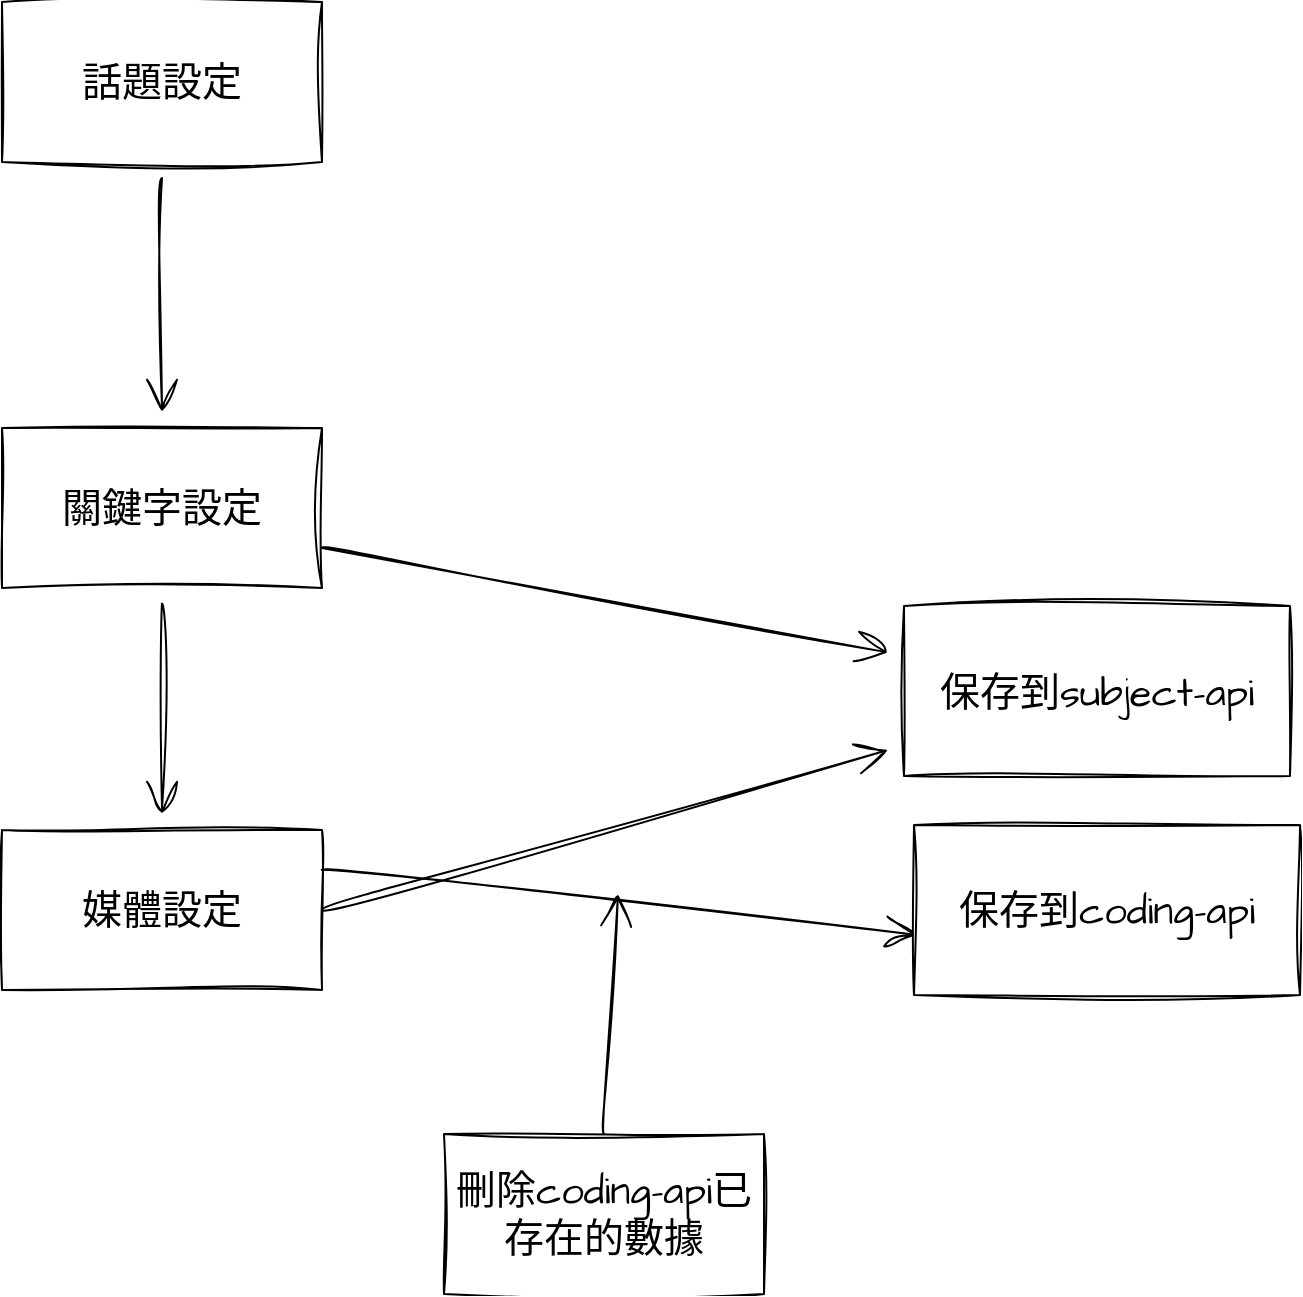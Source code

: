 <mxfile version="20.8.14" type="github">
  <diagram name="第 1 页" id="qdei1Weci3ug7f8LpCLz">
    <mxGraphModel dx="1792" dy="1109" grid="0" gridSize="10" guides="1" tooltips="1" connect="1" arrows="1" fold="1" page="0" pageScale="1" pageWidth="1654" pageHeight="2336" math="0" shadow="0">
      <root>
        <mxCell id="0" />
        <mxCell id="1" parent="0" />
        <mxCell id="sID7WBIMq1iuH66nljdL-5" style="edgeStyle=none;curved=1;rounded=0;sketch=1;hachureGap=4;jiggle=2;curveFitting=1;orthogonalLoop=1;jettySize=auto;html=1;fontFamily=Architects Daughter;fontSource=https%3A%2F%2Ffonts.googleapis.com%2Fcss%3Ffamily%3DArchitects%2BDaughter;fontSize=16;endArrow=open;startSize=14;endSize=14;sourcePerimeterSpacing=8;targetPerimeterSpacing=8;" edge="1" parent="1" source="sID7WBIMq1iuH66nljdL-1" target="sID7WBIMq1iuH66nljdL-4">
          <mxGeometry relative="1" as="geometry" />
        </mxCell>
        <mxCell id="sID7WBIMq1iuH66nljdL-1" value="話題設定" style="rounded=0;whiteSpace=wrap;html=1;sketch=1;hachureGap=4;jiggle=2;curveFitting=1;fontFamily=Architects Daughter;fontSource=https%3A%2F%2Ffonts.googleapis.com%2Fcss%3Ffamily%3DArchitects%2BDaughter;fontSize=20;" vertex="1" parent="1">
          <mxGeometry x="-190" y="-45" width="160" height="80" as="geometry" />
        </mxCell>
        <mxCell id="sID7WBIMq1iuH66nljdL-7" style="edgeStyle=none;curved=1;rounded=0;sketch=1;hachureGap=4;jiggle=2;curveFitting=1;orthogonalLoop=1;jettySize=auto;html=1;fontFamily=Architects Daughter;fontSource=https%3A%2F%2Ffonts.googleapis.com%2Fcss%3Ffamily%3DArchitects%2BDaughter;fontSize=16;endArrow=open;startSize=14;endSize=14;sourcePerimeterSpacing=8;targetPerimeterSpacing=8;" edge="1" parent="1" source="sID7WBIMq1iuH66nljdL-4" target="sID7WBIMq1iuH66nljdL-6">
          <mxGeometry relative="1" as="geometry" />
        </mxCell>
        <mxCell id="sID7WBIMq1iuH66nljdL-10" style="edgeStyle=none;curved=1;rounded=0;sketch=1;hachureGap=4;jiggle=2;curveFitting=1;orthogonalLoop=1;jettySize=auto;html=1;exitX=1;exitY=0.75;exitDx=0;exitDy=0;fontFamily=Architects Daughter;fontSource=https%3A%2F%2Ffonts.googleapis.com%2Fcss%3Ffamily%3DArchitects%2BDaughter;fontSize=16;endArrow=open;startSize=14;endSize=14;sourcePerimeterSpacing=8;targetPerimeterSpacing=8;" edge="1" parent="1" source="sID7WBIMq1iuH66nljdL-4" target="sID7WBIMq1iuH66nljdL-8">
          <mxGeometry relative="1" as="geometry" />
        </mxCell>
        <mxCell id="sID7WBIMq1iuH66nljdL-4" value="關鍵字設定" style="rounded=0;whiteSpace=wrap;html=1;sketch=1;hachureGap=4;jiggle=2;curveFitting=1;fontFamily=Architects Daughter;fontSource=https%3A%2F%2Ffonts.googleapis.com%2Fcss%3Ffamily%3DArchitects%2BDaughter;fontSize=20;" vertex="1" parent="1">
          <mxGeometry x="-190" y="168" width="160" height="80" as="geometry" />
        </mxCell>
        <mxCell id="sID7WBIMq1iuH66nljdL-11" style="edgeStyle=none;curved=1;rounded=0;sketch=1;hachureGap=4;jiggle=2;curveFitting=1;orthogonalLoop=1;jettySize=auto;html=1;exitX=1;exitY=0.5;exitDx=0;exitDy=0;fontFamily=Architects Daughter;fontSource=https%3A%2F%2Ffonts.googleapis.com%2Fcss%3Ffamily%3DArchitects%2BDaughter;fontSize=16;endArrow=open;startSize=14;endSize=14;sourcePerimeterSpacing=8;targetPerimeterSpacing=8;" edge="1" parent="1" source="sID7WBIMq1iuH66nljdL-6" target="sID7WBIMq1iuH66nljdL-8">
          <mxGeometry relative="1" as="geometry" />
        </mxCell>
        <mxCell id="sID7WBIMq1iuH66nljdL-12" style="edgeStyle=none;curved=1;rounded=0;sketch=1;hachureGap=4;jiggle=2;curveFitting=1;orthogonalLoop=1;jettySize=auto;html=1;exitX=1;exitY=0.25;exitDx=0;exitDy=0;entryX=0.01;entryY=0.647;entryDx=0;entryDy=0;entryPerimeter=0;fontFamily=Architects Daughter;fontSource=https%3A%2F%2Ffonts.googleapis.com%2Fcss%3Ffamily%3DArchitects%2BDaughter;fontSize=16;endArrow=open;startSize=14;endSize=14;sourcePerimeterSpacing=8;targetPerimeterSpacing=8;" edge="1" parent="1" source="sID7WBIMq1iuH66nljdL-6" target="sID7WBIMq1iuH66nljdL-9">
          <mxGeometry relative="1" as="geometry" />
        </mxCell>
        <mxCell id="sID7WBIMq1iuH66nljdL-6" value="媒體設定" style="rounded=0;whiteSpace=wrap;html=1;sketch=1;hachureGap=4;jiggle=2;curveFitting=1;fontFamily=Architects Daughter;fontSource=https%3A%2F%2Ffonts.googleapis.com%2Fcss%3Ffamily%3DArchitects%2BDaughter;fontSize=20;" vertex="1" parent="1">
          <mxGeometry x="-190" y="369" width="160" height="80" as="geometry" />
        </mxCell>
        <mxCell id="sID7WBIMq1iuH66nljdL-8" value="保存到subject-api" style="rounded=0;whiteSpace=wrap;html=1;sketch=1;hachureGap=4;jiggle=2;curveFitting=1;fontFamily=Architects Daughter;fontSource=https%3A%2F%2Ffonts.googleapis.com%2Fcss%3Ffamily%3DArchitects%2BDaughter;fontSize=20;" vertex="1" parent="1">
          <mxGeometry x="261" y="257" width="193" height="85" as="geometry" />
        </mxCell>
        <mxCell id="sID7WBIMq1iuH66nljdL-9" value="保存到coding-api" style="rounded=0;whiteSpace=wrap;html=1;sketch=1;hachureGap=4;jiggle=2;curveFitting=1;fontFamily=Architects Daughter;fontSource=https%3A%2F%2Ffonts.googleapis.com%2Fcss%3Ffamily%3DArchitects%2BDaughter;fontSize=20;" vertex="1" parent="1">
          <mxGeometry x="266" y="366.5" width="193" height="85" as="geometry" />
        </mxCell>
        <mxCell id="sID7WBIMq1iuH66nljdL-15" style="edgeStyle=none;curved=1;rounded=0;sketch=1;hachureGap=4;jiggle=2;curveFitting=1;orthogonalLoop=1;jettySize=auto;html=1;exitX=0.5;exitY=0;exitDx=0;exitDy=0;fontFamily=Architects Daughter;fontSource=https%3A%2F%2Ffonts.googleapis.com%2Fcss%3Ffamily%3DArchitects%2BDaughter;fontSize=16;endArrow=open;startSize=14;endSize=14;sourcePerimeterSpacing=8;targetPerimeterSpacing=8;" edge="1" parent="1" source="sID7WBIMq1iuH66nljdL-13">
          <mxGeometry relative="1" as="geometry">
            <mxPoint x="118" y="401" as="targetPoint" />
          </mxGeometry>
        </mxCell>
        <mxCell id="sID7WBIMq1iuH66nljdL-13" value="刪除coding-api已存在的數據" style="rounded=0;whiteSpace=wrap;html=1;sketch=1;hachureGap=4;jiggle=2;curveFitting=1;fontFamily=Architects Daughter;fontSource=https%3A%2F%2Ffonts.googleapis.com%2Fcss%3Ffamily%3DArchitects%2BDaughter;fontSize=20;" vertex="1" parent="1">
          <mxGeometry x="31" y="521" width="160" height="80" as="geometry" />
        </mxCell>
      </root>
    </mxGraphModel>
  </diagram>
</mxfile>
